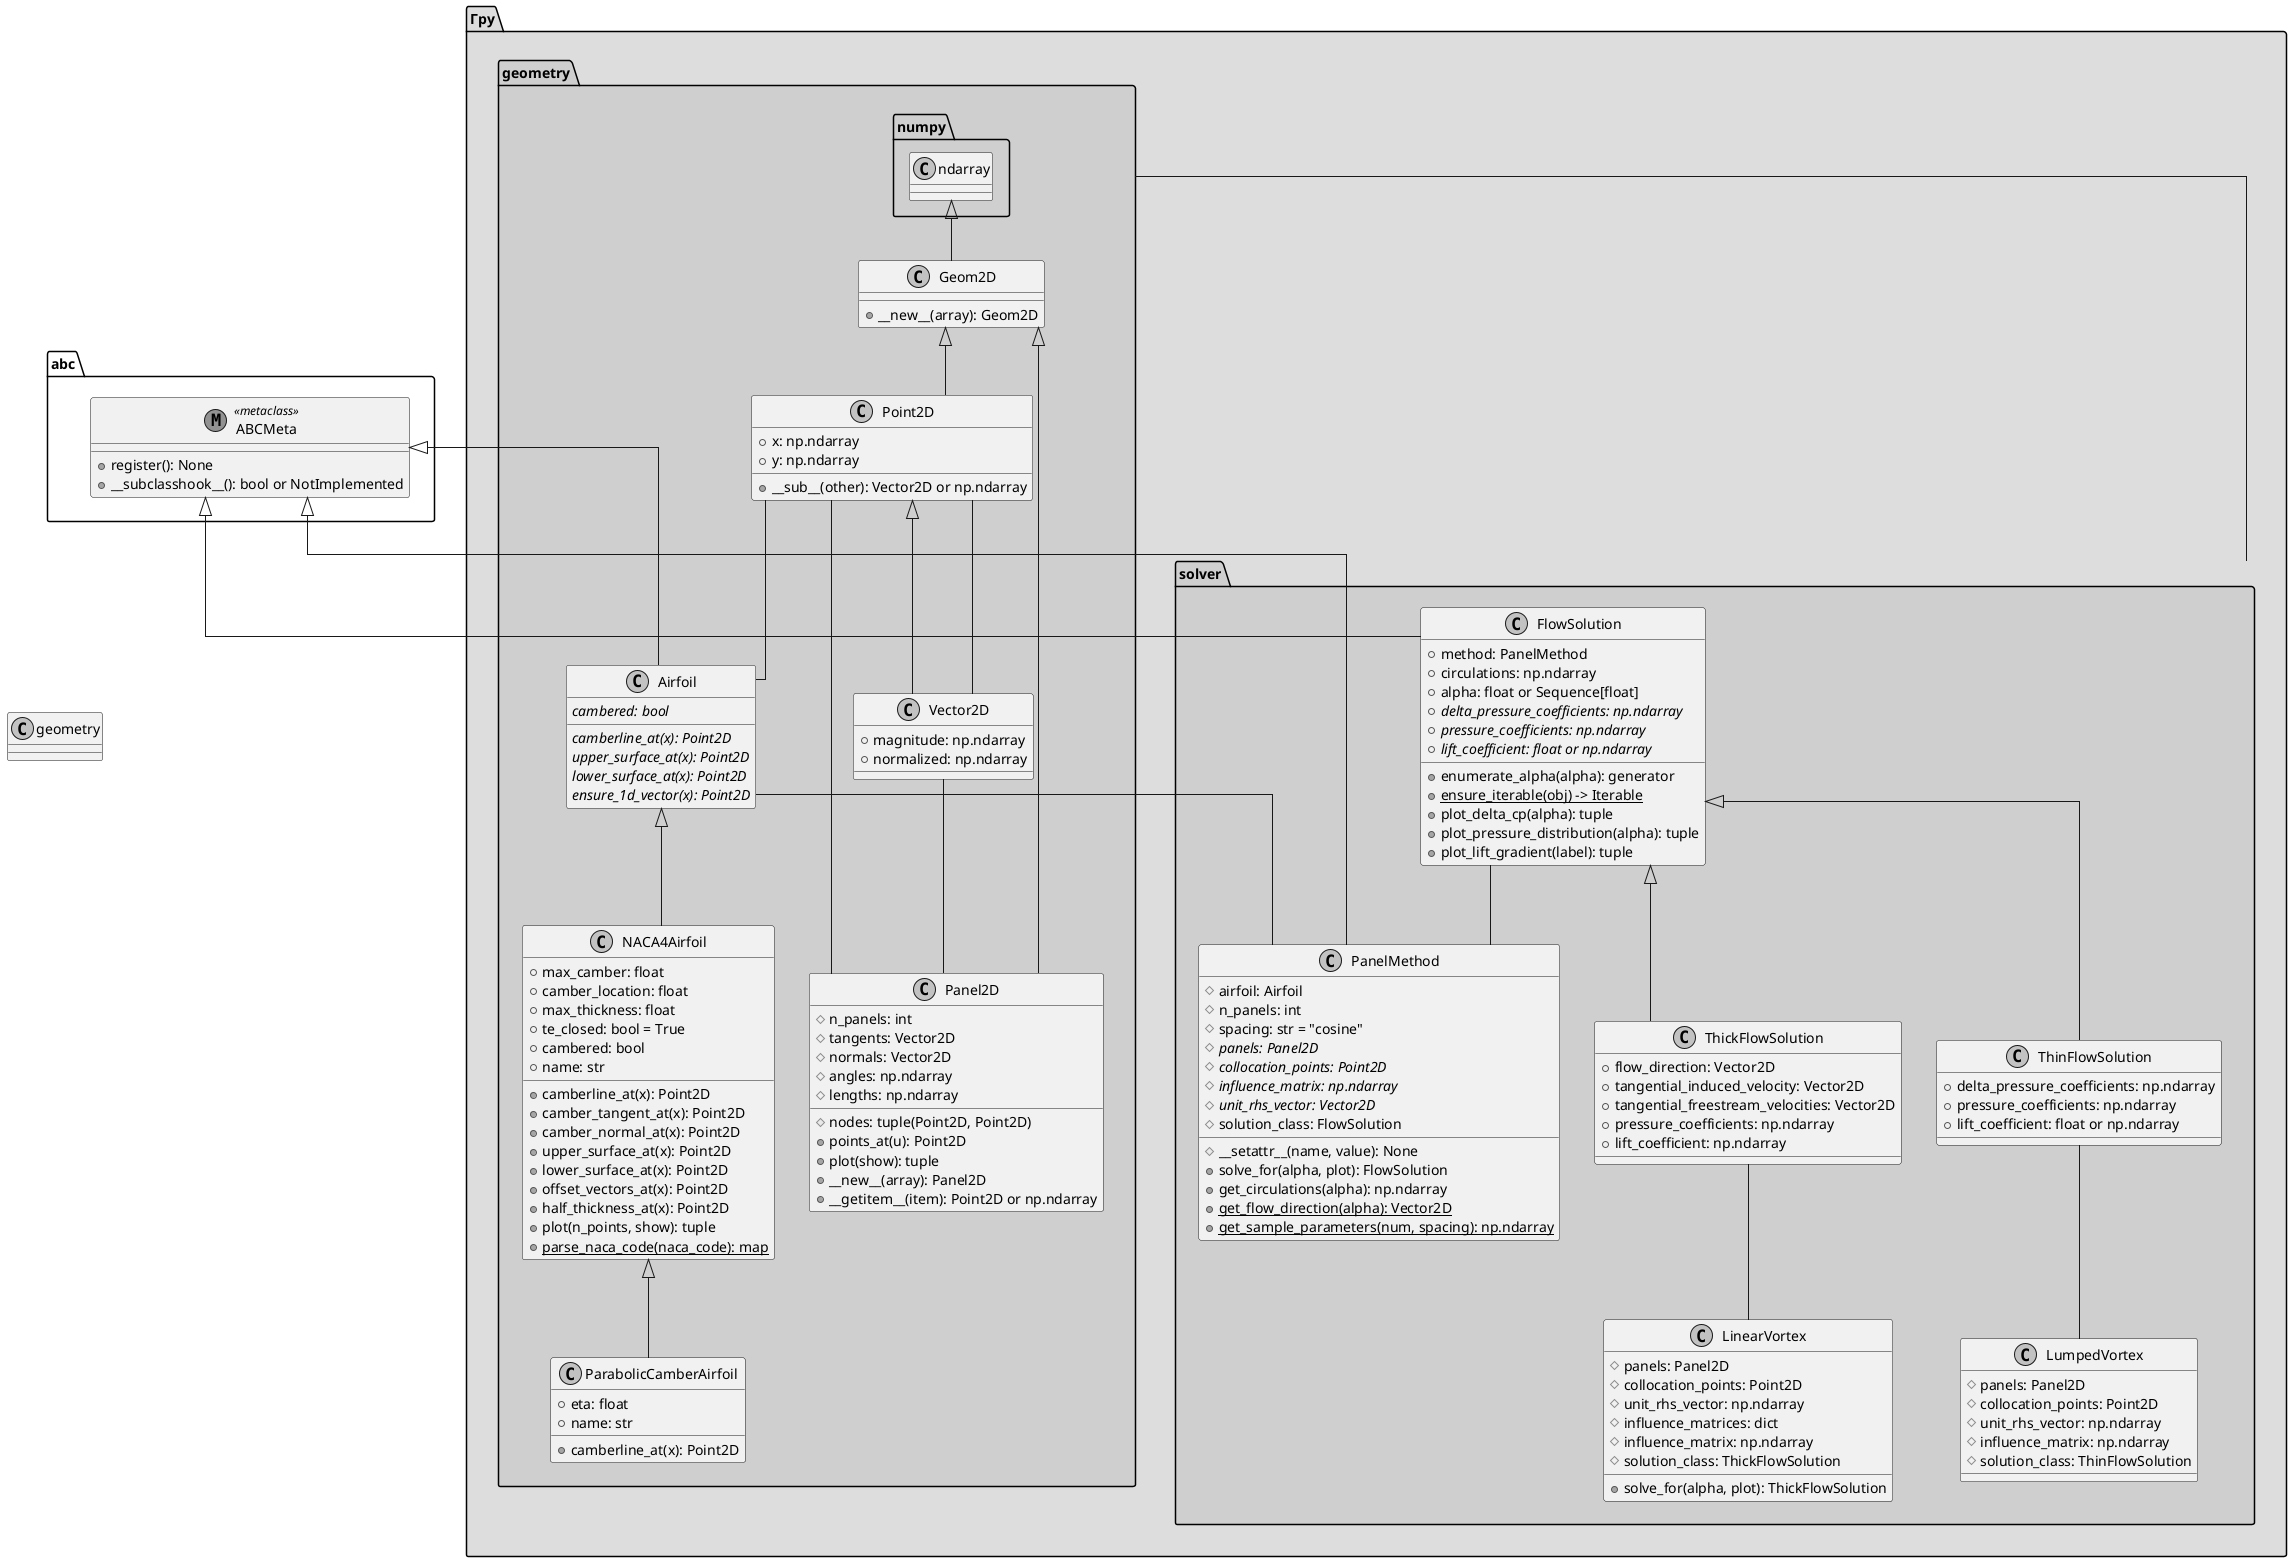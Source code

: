 @startuml class_diagram
page 1x2
skinparam shadowing false
skinparam monochrome true
' skinparam classAttributeIconSize 0
skinparam linetype ortho


class abc.ABCMeta << (M,#FF7700) metaclass >> {
    + register(): None
    + __subclasshook__(): bool or NotImplemented
}

abc -[hidden]- geometry
package "Γpy" as gammapy #DDDDDD {


    package geometry #CFCFCF {
        numpy.ndarray <|-- Geom2D
        Geom2D <|-- Point2D
        Point2D <|-- Vector2D
        abc.ABCMeta <|-- Airfoil
        Airfoil <|-- NACA4Airfoil
        NACA4Airfoil <|-- ParabolicCamberAirfoil
        Point2D -- Airfoil
        Geom2D <|-- Panel2D

        class Geom2D {
            + __new__(array): Geom2D
        }

        Vector2D -- Point2D
        class Point2D {
            + x: np.ndarray
            + y: np.ndarray
            + __sub__(other): Vector2D or np.ndarray
        }

        class Vector2D {
            + magnitude: np.ndarray
            + normalized: np.ndarray
        }

        Vector2D -- Panel2D
        Point2D -- Panel2D
        class Panel2D {
            # n_panels: int
            # nodes: tuple(Point2D, Point2D)
            # tangents: Vector2D
            # normals: Vector2D
            # angles: np.ndarray
            # lengths: np.ndarray
            + points_at(u): Point2D
            + plot(show): tuple
            + __new__(array): Panel2D
            + __getitem__(item): Point2D or np.ndarray

        }

        class Airfoil {
            {abstract} cambered: bool
            {abstract} camberline_at(x): Point2D
            {abstract} upper_surface_at(x): Point2D
            {abstract} lower_surface_at(x): Point2D
            {abstract} ensure_1d_vector(x): Point2D
        }

        class NACA4Airfoil {
            + max_camber: float
            + camber_location: float
            + max_thickness: float
            + te_closed: bool = True
            + cambered: bool
            + name: str
            + camberline_at(x): Point2D
            + camber_tangent_at(x): Point2D
            + camber_normal_at(x): Point2D
            + upper_surface_at(x): Point2D
            + lower_surface_at(x): Point2D
            + offset_vectors_at(x): Point2D
            + half_thickness_at(x): Point2D
            + plot(n_points, show): tuple
            + {static} parse_naca_code(naca_code): map
        }

        class ParabolicCamberAirfoil {
            + eta: float
            + name: str
            + camberline_at(x): Point2D
        }
    }

    geometry -- solver
    package solver #CFCFCF {

        abc.ABCMeta <|-- FlowSolution
        class FlowSolution {
            + method: PanelMethod
            + circulations: np.ndarray
            + alpha: float or Sequence[float]
            + {abstract} delta_pressure_coefficients: np.ndarray
            + {abstract} pressure_coefficients: np.ndarray
            + {abstract} lift_coefficient: float or np.ndarray
            + enumerate_alpha(alpha): generator
            + {static} ensure_iterable(obj) -> Iterable
            + plot_delta_cp(alpha): tuple
            + plot_pressure_distribution(alpha): tuple
            + plot_lift_gradient(label): tuple
        }

        FlowSolution <|-- ThinFlowSolution
        class ThinFlowSolution {
            + delta_pressure_coefficients: np.ndarray
            + pressure_coefficients: np.ndarray
            + lift_coefficient: float or np.ndarray
        }

        FlowSolution <|-- ThickFlowSolution
        class ThickFlowSolution {
            + flow_direction: Vector2D
            + tangential_induced_velocity: Vector2D
            + tangential_freestream_velocities: Vector2D
            + pressure_coefficients: np.ndarray
            + lift_coefficient: np.ndarray
        }

        abc.ABCMeta <|-- PanelMethod
        FlowSolution -- PanelMethod
        Airfoil -- PanelMethod
        class PanelMethod {
            # airfoil: Airfoil
            # n_panels: int
            # spacing: str = "cosine"
            # {abstract} panels: Panel2D
            # {abstract} collocation_points: Point2D
            # {abstract} influence_matrix: np.ndarray
            # {abstract} unit_rhs_vector: Vector2D
            # solution_class: FlowSolution
            # __setattr__(name, value): None
            + solve_for(alpha, plot): FlowSolution
            + get_circulations(alpha): np.ndarray
            + {static} get_flow_direction(alpha): Vector2D
            + {static} get_sample_parameters(num, spacing): np.ndarray
        }

        ThinFlowSolution -- LumpedVortex
        class LumpedVortex {
            # panels: Panel2D
            # collocation_points: Point2D
            # unit_rhs_vector: np.ndarray
            # influence_matrix: np.ndarray
            # solution_class: ThinFlowSolution
        }

        ThickFlowSolution -- LinearVortex
        class LinearVortex {
            # panels: Panel2D
            # collocation_points: Point2D
            # unit_rhs_vector: np.ndarray
            # influence_matrices: dict
            # influence_matrix: np.ndarray
            + solve_for(alpha, plot): ThickFlowSolution
            # solution_class: ThickFlowSolution
        }
    }

@enduml

